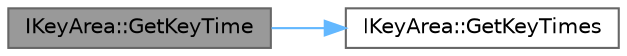 digraph "IKeyArea::GetKeyTime"
{
 // INTERACTIVE_SVG=YES
 // LATEX_PDF_SIZE
  bgcolor="transparent";
  edge [fontname=Helvetica,fontsize=10,labelfontname=Helvetica,labelfontsize=10];
  node [fontname=Helvetica,fontsize=10,shape=box,height=0.2,width=0.4];
  rankdir="LR";
  Node1 [id="Node000001",label="IKeyArea::GetKeyTime",height=0.2,width=0.4,color="gray40", fillcolor="grey60", style="filled", fontcolor="black",tooltip="Get the time of the key represented by the specified handle."];
  Node1 -> Node2 [id="edge1_Node000001_Node000002",color="steelblue1",style="solid",tooltip=" "];
  Node2 [id="Node000002",label="IKeyArea::GetKeyTimes",height=0.2,width=0.4,color="grey40", fillcolor="white", style="filled",URL="$d3/d9e/classIKeyArea.html#a360610eb5689448ced0790a0eb95f465",tooltip="Get the times of every key represented by the specified handles."];
}
